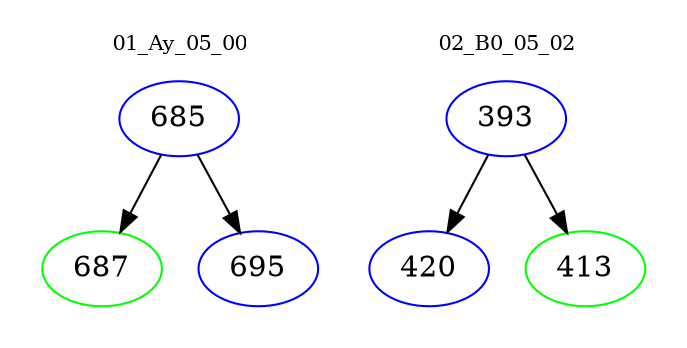 digraph{
subgraph cluster_0 {
color = white
label = "01_Ay_05_00";
fontsize=10;
T0_685 [label="685", color="blue"]
T0_685 -> T0_687 [color="black"]
T0_687 [label="687", color="green"]
T0_685 -> T0_695 [color="black"]
T0_695 [label="695", color="blue"]
}
subgraph cluster_1 {
color = white
label = "02_B0_05_02";
fontsize=10;
T1_393 [label="393", color="blue"]
T1_393 -> T1_420 [color="black"]
T1_420 [label="420", color="blue"]
T1_393 -> T1_413 [color="black"]
T1_413 [label="413", color="green"]
}
}
